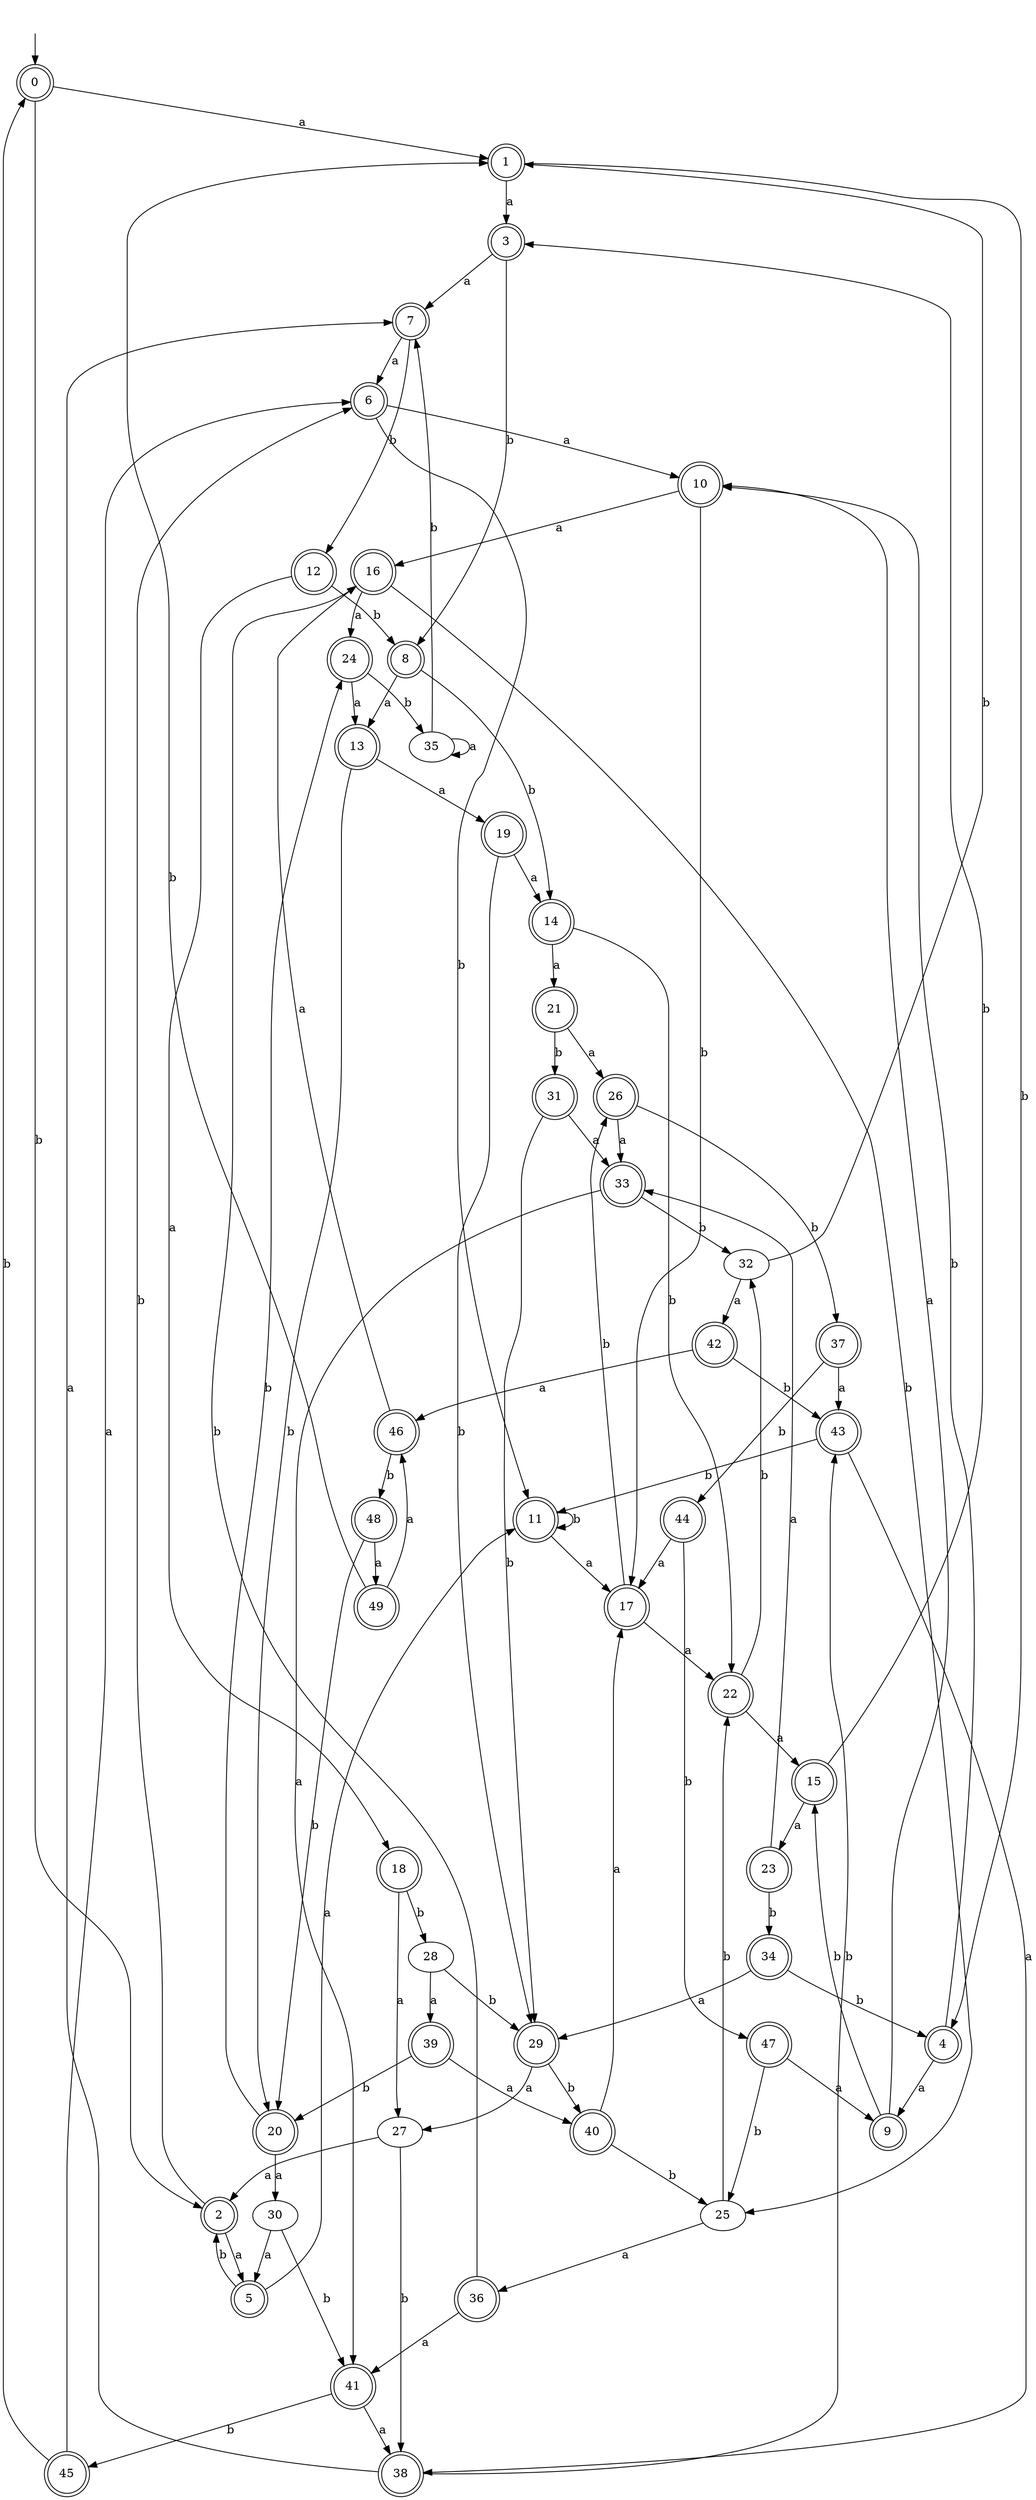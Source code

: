 digraph RandomDFA {
  __start0 [label="", shape=none];
  __start0 -> 0 [label=""];
  0 [shape=circle] [shape=doublecircle]
  0 -> 1 [label="a"]
  0 -> 2 [label="b"]
  1 [shape=doublecircle]
  1 -> 3 [label="a"]
  1 -> 4 [label="b"]
  2 [shape=doublecircle]
  2 -> 5 [label="a"]
  2 -> 6 [label="b"]
  3 [shape=doublecircle]
  3 -> 7 [label="a"]
  3 -> 8 [label="b"]
  4 [shape=doublecircle]
  4 -> 9 [label="a"]
  4 -> 10 [label="b"]
  5 [shape=doublecircle]
  5 -> 11 [label="a"]
  5 -> 2 [label="b"]
  6 [shape=doublecircle]
  6 -> 10 [label="a"]
  6 -> 11 [label="b"]
  7 [shape=doublecircle]
  7 -> 6 [label="a"]
  7 -> 12 [label="b"]
  8 [shape=doublecircle]
  8 -> 13 [label="a"]
  8 -> 14 [label="b"]
  9 [shape=doublecircle]
  9 -> 10 [label="a"]
  9 -> 15 [label="b"]
  10 [shape=doublecircle]
  10 -> 16 [label="a"]
  10 -> 17 [label="b"]
  11 [shape=doublecircle]
  11 -> 17 [label="a"]
  11 -> 11 [label="b"]
  12 [shape=doublecircle]
  12 -> 18 [label="a"]
  12 -> 8 [label="b"]
  13 [shape=doublecircle]
  13 -> 19 [label="a"]
  13 -> 20 [label="b"]
  14 [shape=doublecircle]
  14 -> 21 [label="a"]
  14 -> 22 [label="b"]
  15 [shape=doublecircle]
  15 -> 23 [label="a"]
  15 -> 3 [label="b"]
  16 [shape=doublecircle]
  16 -> 24 [label="a"]
  16 -> 25 [label="b"]
  17 [shape=doublecircle]
  17 -> 22 [label="a"]
  17 -> 26 [label="b"]
  18 [shape=doublecircle]
  18 -> 27 [label="a"]
  18 -> 28 [label="b"]
  19 [shape=doublecircle]
  19 -> 14 [label="a"]
  19 -> 29 [label="b"]
  20 [shape=doublecircle]
  20 -> 30 [label="a"]
  20 -> 24 [label="b"]
  21 [shape=doublecircle]
  21 -> 26 [label="a"]
  21 -> 31 [label="b"]
  22 [shape=doublecircle]
  22 -> 15 [label="a"]
  22 -> 32 [label="b"]
  23 [shape=doublecircle]
  23 -> 33 [label="a"]
  23 -> 34 [label="b"]
  24 [shape=doublecircle]
  24 -> 13 [label="a"]
  24 -> 35 [label="b"]
  25
  25 -> 36 [label="a"]
  25 -> 22 [label="b"]
  26 [shape=doublecircle]
  26 -> 33 [label="a"]
  26 -> 37 [label="b"]
  27
  27 -> 2 [label="a"]
  27 -> 38 [label="b"]
  28
  28 -> 39 [label="a"]
  28 -> 29 [label="b"]
  29 [shape=doublecircle]
  29 -> 27 [label="a"]
  29 -> 40 [label="b"]
  30
  30 -> 5 [label="a"]
  30 -> 41 [label="b"]
  31 [shape=doublecircle]
  31 -> 33 [label="a"]
  31 -> 29 [label="b"]
  32
  32 -> 42 [label="a"]
  32 -> 1 [label="b"]
  33 [shape=doublecircle]
  33 -> 41 [label="a"]
  33 -> 32 [label="b"]
  34 [shape=doublecircle]
  34 -> 29 [label="a"]
  34 -> 4 [label="b"]
  35
  35 -> 35 [label="a"]
  35 -> 7 [label="b"]
  36 [shape=doublecircle]
  36 -> 41 [label="a"]
  36 -> 16 [label="b"]
  37 [shape=doublecircle]
  37 -> 43 [label="a"]
  37 -> 44 [label="b"]
  38 [shape=doublecircle]
  38 -> 7 [label="a"]
  38 -> 43 [label="b"]
  39 [shape=doublecircle]
  39 -> 40 [label="a"]
  39 -> 20 [label="b"]
  40 [shape=doublecircle]
  40 -> 17 [label="a"]
  40 -> 25 [label="b"]
  41 [shape=doublecircle]
  41 -> 38 [label="a"]
  41 -> 45 [label="b"]
  42 [shape=doublecircle]
  42 -> 46 [label="a"]
  42 -> 43 [label="b"]
  43 [shape=doublecircle]
  43 -> 38 [label="a"]
  43 -> 11 [label="b"]
  44 [shape=doublecircle]
  44 -> 17 [label="a"]
  44 -> 47 [label="b"]
  45 [shape=doublecircle]
  45 -> 6 [label="a"]
  45 -> 0 [label="b"]
  46 [shape=doublecircle]
  46 -> 16 [label="a"]
  46 -> 48 [label="b"]
  47 [shape=doublecircle]
  47 -> 9 [label="a"]
  47 -> 25 [label="b"]
  48 [shape=doublecircle]
  48 -> 49 [label="a"]
  48 -> 20 [label="b"]
  49 [shape=doublecircle]
  49 -> 46 [label="a"]
  49 -> 1 [label="b"]
}
